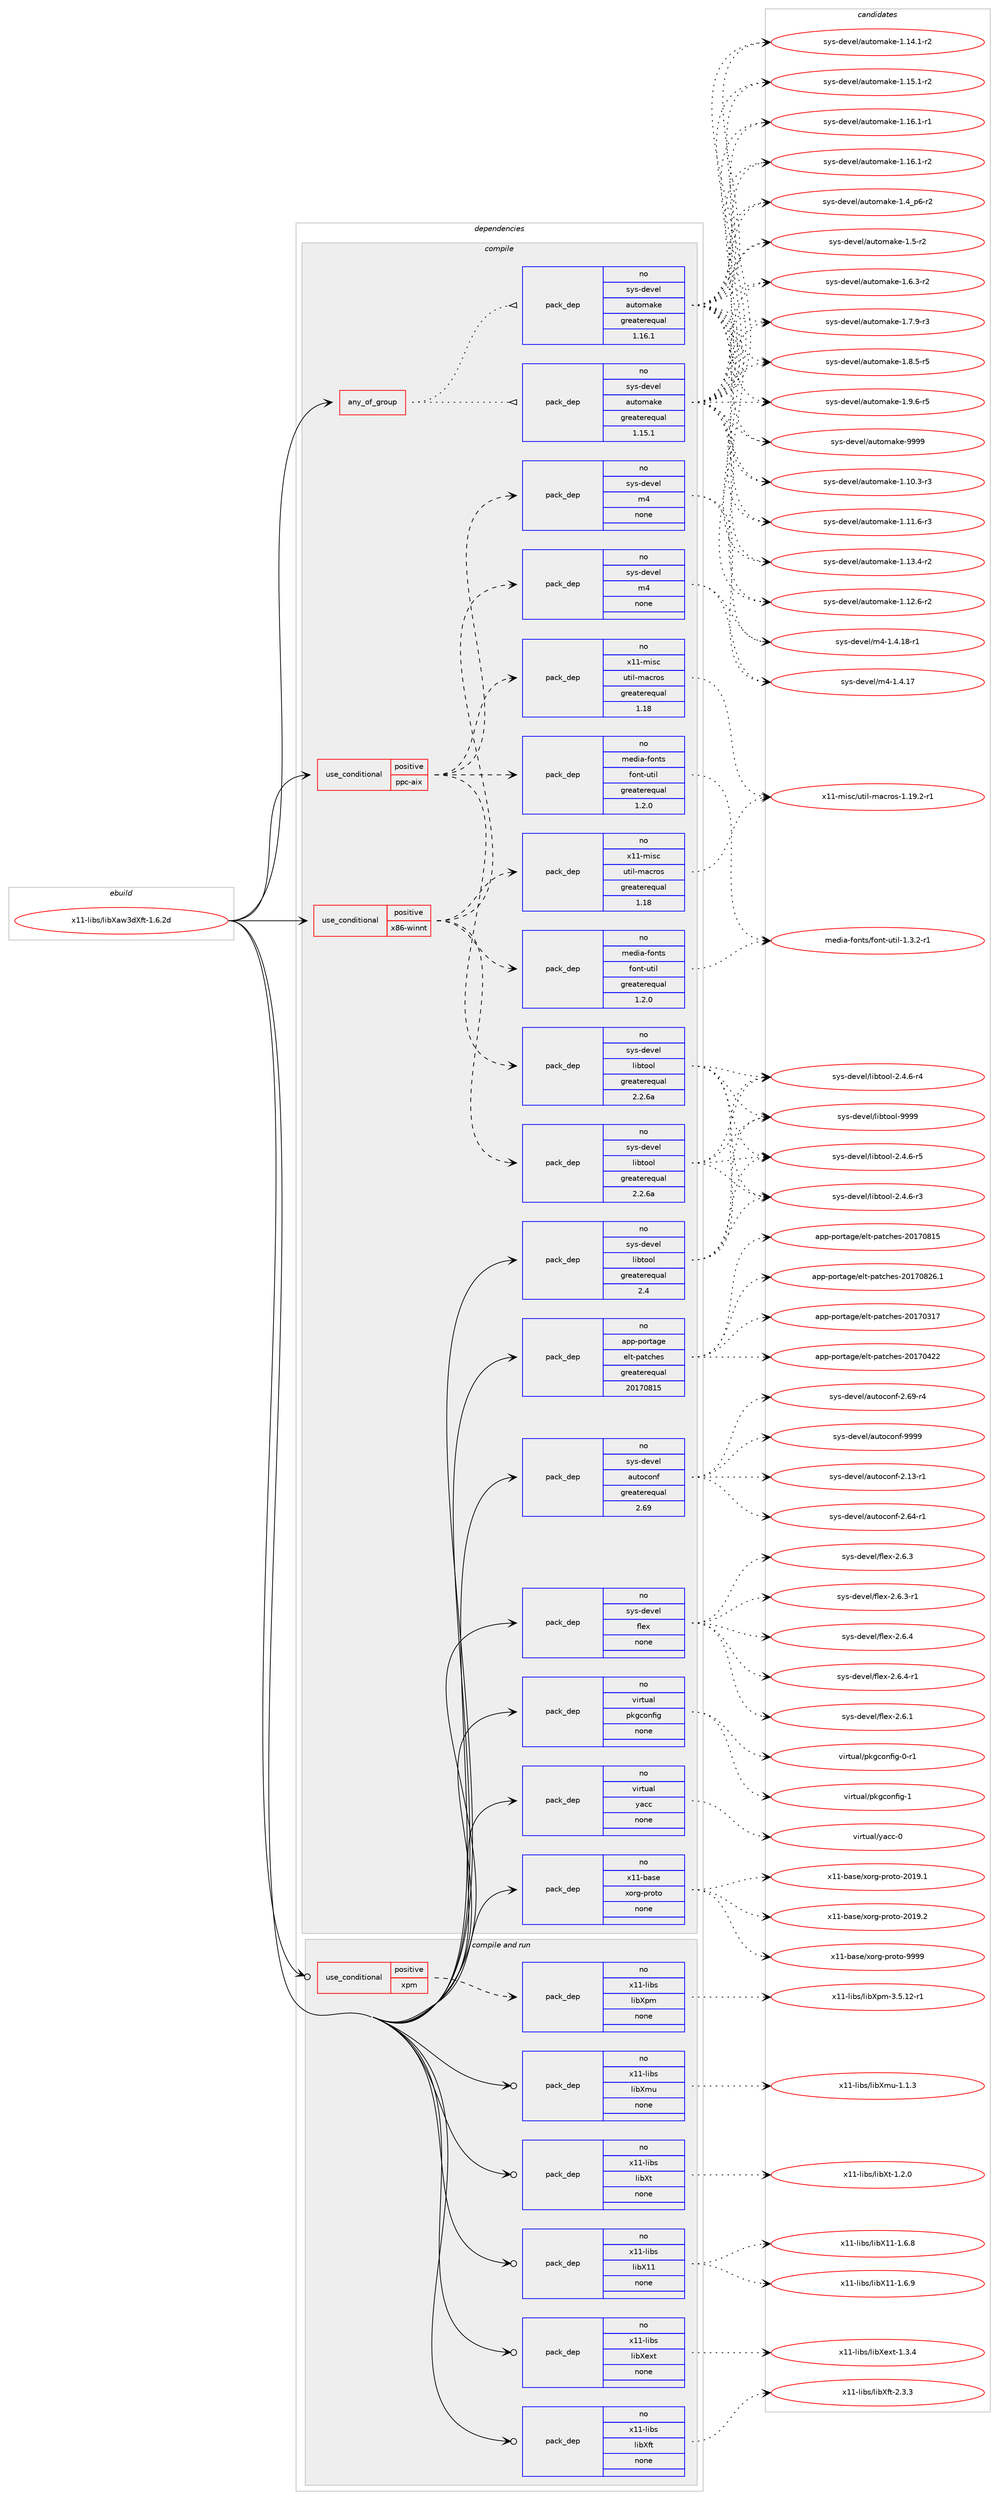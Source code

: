digraph prolog {

# *************
# Graph options
# *************

newrank=true;
concentrate=true;
compound=true;
graph [rankdir=LR,fontname=Helvetica,fontsize=10,ranksep=1.5];#, ranksep=2.5, nodesep=0.2];
edge  [arrowhead=vee];
node  [fontname=Helvetica,fontsize=10];

# **********
# The ebuild
# **********

subgraph cluster_leftcol {
color=gray;
rank=same;
label=<<i>ebuild</i>>;
id [label="x11-libs/libXaw3dXft-1.6.2d", color=red, width=4, href="../x11-libs/libXaw3dXft-1.6.2d.svg"];
}

# ****************
# The dependencies
# ****************

subgraph cluster_midcol {
color=gray;
label=<<i>dependencies</i>>;
subgraph cluster_compile {
fillcolor="#eeeeee";
style=filled;
label=<<i>compile</i>>;
subgraph any15970 {
dependency916281 [label=<<TABLE BORDER="0" CELLBORDER="1" CELLSPACING="0" CELLPADDING="4"><TR><TD CELLPADDING="10">any_of_group</TD></TR></TABLE>>, shape=none, color=red];subgraph pack680344 {
dependency916282 [label=<<TABLE BORDER="0" CELLBORDER="1" CELLSPACING="0" CELLPADDING="4" WIDTH="220"><TR><TD ROWSPAN="6" CELLPADDING="30">pack_dep</TD></TR><TR><TD WIDTH="110">no</TD></TR><TR><TD>sys-devel</TD></TR><TR><TD>automake</TD></TR><TR><TD>greaterequal</TD></TR><TR><TD>1.16.1</TD></TR></TABLE>>, shape=none, color=blue];
}
dependency916281:e -> dependency916282:w [weight=20,style="dotted",arrowhead="oinv"];
subgraph pack680345 {
dependency916283 [label=<<TABLE BORDER="0" CELLBORDER="1" CELLSPACING="0" CELLPADDING="4" WIDTH="220"><TR><TD ROWSPAN="6" CELLPADDING="30">pack_dep</TD></TR><TR><TD WIDTH="110">no</TD></TR><TR><TD>sys-devel</TD></TR><TR><TD>automake</TD></TR><TR><TD>greaterequal</TD></TR><TR><TD>1.15.1</TD></TR></TABLE>>, shape=none, color=blue];
}
dependency916281:e -> dependency916283:w [weight=20,style="dotted",arrowhead="oinv"];
}
id:e -> dependency916281:w [weight=20,style="solid",arrowhead="vee"];
subgraph cond219380 {
dependency916284 [label=<<TABLE BORDER="0" CELLBORDER="1" CELLSPACING="0" CELLPADDING="4"><TR><TD ROWSPAN="3" CELLPADDING="10">use_conditional</TD></TR><TR><TD>positive</TD></TR><TR><TD>ppc-aix</TD></TR></TABLE>>, shape=none, color=red];
subgraph pack680346 {
dependency916285 [label=<<TABLE BORDER="0" CELLBORDER="1" CELLSPACING="0" CELLPADDING="4" WIDTH="220"><TR><TD ROWSPAN="6" CELLPADDING="30">pack_dep</TD></TR><TR><TD WIDTH="110">no</TD></TR><TR><TD>sys-devel</TD></TR><TR><TD>libtool</TD></TR><TR><TD>greaterequal</TD></TR><TR><TD>2.2.6a</TD></TR></TABLE>>, shape=none, color=blue];
}
dependency916284:e -> dependency916285:w [weight=20,style="dashed",arrowhead="vee"];
subgraph pack680347 {
dependency916286 [label=<<TABLE BORDER="0" CELLBORDER="1" CELLSPACING="0" CELLPADDING="4" WIDTH="220"><TR><TD ROWSPAN="6" CELLPADDING="30">pack_dep</TD></TR><TR><TD WIDTH="110">no</TD></TR><TR><TD>sys-devel</TD></TR><TR><TD>m4</TD></TR><TR><TD>none</TD></TR><TR><TD></TD></TR></TABLE>>, shape=none, color=blue];
}
dependency916284:e -> dependency916286:w [weight=20,style="dashed",arrowhead="vee"];
subgraph pack680348 {
dependency916287 [label=<<TABLE BORDER="0" CELLBORDER="1" CELLSPACING="0" CELLPADDING="4" WIDTH="220"><TR><TD ROWSPAN="6" CELLPADDING="30">pack_dep</TD></TR><TR><TD WIDTH="110">no</TD></TR><TR><TD>x11-misc</TD></TR><TR><TD>util-macros</TD></TR><TR><TD>greaterequal</TD></TR><TR><TD>1.18</TD></TR></TABLE>>, shape=none, color=blue];
}
dependency916284:e -> dependency916287:w [weight=20,style="dashed",arrowhead="vee"];
subgraph pack680349 {
dependency916288 [label=<<TABLE BORDER="0" CELLBORDER="1" CELLSPACING="0" CELLPADDING="4" WIDTH="220"><TR><TD ROWSPAN="6" CELLPADDING="30">pack_dep</TD></TR><TR><TD WIDTH="110">no</TD></TR><TR><TD>media-fonts</TD></TR><TR><TD>font-util</TD></TR><TR><TD>greaterequal</TD></TR><TR><TD>1.2.0</TD></TR></TABLE>>, shape=none, color=blue];
}
dependency916284:e -> dependency916288:w [weight=20,style="dashed",arrowhead="vee"];
}
id:e -> dependency916284:w [weight=20,style="solid",arrowhead="vee"];
subgraph cond219381 {
dependency916289 [label=<<TABLE BORDER="0" CELLBORDER="1" CELLSPACING="0" CELLPADDING="4"><TR><TD ROWSPAN="3" CELLPADDING="10">use_conditional</TD></TR><TR><TD>positive</TD></TR><TR><TD>x86-winnt</TD></TR></TABLE>>, shape=none, color=red];
subgraph pack680350 {
dependency916290 [label=<<TABLE BORDER="0" CELLBORDER="1" CELLSPACING="0" CELLPADDING="4" WIDTH="220"><TR><TD ROWSPAN="6" CELLPADDING="30">pack_dep</TD></TR><TR><TD WIDTH="110">no</TD></TR><TR><TD>sys-devel</TD></TR><TR><TD>libtool</TD></TR><TR><TD>greaterequal</TD></TR><TR><TD>2.2.6a</TD></TR></TABLE>>, shape=none, color=blue];
}
dependency916289:e -> dependency916290:w [weight=20,style="dashed",arrowhead="vee"];
subgraph pack680351 {
dependency916291 [label=<<TABLE BORDER="0" CELLBORDER="1" CELLSPACING="0" CELLPADDING="4" WIDTH="220"><TR><TD ROWSPAN="6" CELLPADDING="30">pack_dep</TD></TR><TR><TD WIDTH="110">no</TD></TR><TR><TD>sys-devel</TD></TR><TR><TD>m4</TD></TR><TR><TD>none</TD></TR><TR><TD></TD></TR></TABLE>>, shape=none, color=blue];
}
dependency916289:e -> dependency916291:w [weight=20,style="dashed",arrowhead="vee"];
subgraph pack680352 {
dependency916292 [label=<<TABLE BORDER="0" CELLBORDER="1" CELLSPACING="0" CELLPADDING="4" WIDTH="220"><TR><TD ROWSPAN="6" CELLPADDING="30">pack_dep</TD></TR><TR><TD WIDTH="110">no</TD></TR><TR><TD>x11-misc</TD></TR><TR><TD>util-macros</TD></TR><TR><TD>greaterequal</TD></TR><TR><TD>1.18</TD></TR></TABLE>>, shape=none, color=blue];
}
dependency916289:e -> dependency916292:w [weight=20,style="dashed",arrowhead="vee"];
subgraph pack680353 {
dependency916293 [label=<<TABLE BORDER="0" CELLBORDER="1" CELLSPACING="0" CELLPADDING="4" WIDTH="220"><TR><TD ROWSPAN="6" CELLPADDING="30">pack_dep</TD></TR><TR><TD WIDTH="110">no</TD></TR><TR><TD>media-fonts</TD></TR><TR><TD>font-util</TD></TR><TR><TD>greaterequal</TD></TR><TR><TD>1.2.0</TD></TR></TABLE>>, shape=none, color=blue];
}
dependency916289:e -> dependency916293:w [weight=20,style="dashed",arrowhead="vee"];
}
id:e -> dependency916289:w [weight=20,style="solid",arrowhead="vee"];
subgraph pack680354 {
dependency916294 [label=<<TABLE BORDER="0" CELLBORDER="1" CELLSPACING="0" CELLPADDING="4" WIDTH="220"><TR><TD ROWSPAN="6" CELLPADDING="30">pack_dep</TD></TR><TR><TD WIDTH="110">no</TD></TR><TR><TD>app-portage</TD></TR><TR><TD>elt-patches</TD></TR><TR><TD>greaterequal</TD></TR><TR><TD>20170815</TD></TR></TABLE>>, shape=none, color=blue];
}
id:e -> dependency916294:w [weight=20,style="solid",arrowhead="vee"];
subgraph pack680355 {
dependency916295 [label=<<TABLE BORDER="0" CELLBORDER="1" CELLSPACING="0" CELLPADDING="4" WIDTH="220"><TR><TD ROWSPAN="6" CELLPADDING="30">pack_dep</TD></TR><TR><TD WIDTH="110">no</TD></TR><TR><TD>sys-devel</TD></TR><TR><TD>autoconf</TD></TR><TR><TD>greaterequal</TD></TR><TR><TD>2.69</TD></TR></TABLE>>, shape=none, color=blue];
}
id:e -> dependency916295:w [weight=20,style="solid",arrowhead="vee"];
subgraph pack680356 {
dependency916296 [label=<<TABLE BORDER="0" CELLBORDER="1" CELLSPACING="0" CELLPADDING="4" WIDTH="220"><TR><TD ROWSPAN="6" CELLPADDING="30">pack_dep</TD></TR><TR><TD WIDTH="110">no</TD></TR><TR><TD>sys-devel</TD></TR><TR><TD>flex</TD></TR><TR><TD>none</TD></TR><TR><TD></TD></TR></TABLE>>, shape=none, color=blue];
}
id:e -> dependency916296:w [weight=20,style="solid",arrowhead="vee"];
subgraph pack680357 {
dependency916297 [label=<<TABLE BORDER="0" CELLBORDER="1" CELLSPACING="0" CELLPADDING="4" WIDTH="220"><TR><TD ROWSPAN="6" CELLPADDING="30">pack_dep</TD></TR><TR><TD WIDTH="110">no</TD></TR><TR><TD>sys-devel</TD></TR><TR><TD>libtool</TD></TR><TR><TD>greaterequal</TD></TR><TR><TD>2.4</TD></TR></TABLE>>, shape=none, color=blue];
}
id:e -> dependency916297:w [weight=20,style="solid",arrowhead="vee"];
subgraph pack680358 {
dependency916298 [label=<<TABLE BORDER="0" CELLBORDER="1" CELLSPACING="0" CELLPADDING="4" WIDTH="220"><TR><TD ROWSPAN="6" CELLPADDING="30">pack_dep</TD></TR><TR><TD WIDTH="110">no</TD></TR><TR><TD>virtual</TD></TR><TR><TD>pkgconfig</TD></TR><TR><TD>none</TD></TR><TR><TD></TD></TR></TABLE>>, shape=none, color=blue];
}
id:e -> dependency916298:w [weight=20,style="solid",arrowhead="vee"];
subgraph pack680359 {
dependency916299 [label=<<TABLE BORDER="0" CELLBORDER="1" CELLSPACING="0" CELLPADDING="4" WIDTH="220"><TR><TD ROWSPAN="6" CELLPADDING="30">pack_dep</TD></TR><TR><TD WIDTH="110">no</TD></TR><TR><TD>virtual</TD></TR><TR><TD>yacc</TD></TR><TR><TD>none</TD></TR><TR><TD></TD></TR></TABLE>>, shape=none, color=blue];
}
id:e -> dependency916299:w [weight=20,style="solid",arrowhead="vee"];
subgraph pack680360 {
dependency916300 [label=<<TABLE BORDER="0" CELLBORDER="1" CELLSPACING="0" CELLPADDING="4" WIDTH="220"><TR><TD ROWSPAN="6" CELLPADDING="30">pack_dep</TD></TR><TR><TD WIDTH="110">no</TD></TR><TR><TD>x11-base</TD></TR><TR><TD>xorg-proto</TD></TR><TR><TD>none</TD></TR><TR><TD></TD></TR></TABLE>>, shape=none, color=blue];
}
id:e -> dependency916300:w [weight=20,style="solid",arrowhead="vee"];
}
subgraph cluster_compileandrun {
fillcolor="#eeeeee";
style=filled;
label=<<i>compile and run</i>>;
subgraph cond219382 {
dependency916301 [label=<<TABLE BORDER="0" CELLBORDER="1" CELLSPACING="0" CELLPADDING="4"><TR><TD ROWSPAN="3" CELLPADDING="10">use_conditional</TD></TR><TR><TD>positive</TD></TR><TR><TD>xpm</TD></TR></TABLE>>, shape=none, color=red];
subgraph pack680361 {
dependency916302 [label=<<TABLE BORDER="0" CELLBORDER="1" CELLSPACING="0" CELLPADDING="4" WIDTH="220"><TR><TD ROWSPAN="6" CELLPADDING="30">pack_dep</TD></TR><TR><TD WIDTH="110">no</TD></TR><TR><TD>x11-libs</TD></TR><TR><TD>libXpm</TD></TR><TR><TD>none</TD></TR><TR><TD></TD></TR></TABLE>>, shape=none, color=blue];
}
dependency916301:e -> dependency916302:w [weight=20,style="dashed",arrowhead="vee"];
}
id:e -> dependency916301:w [weight=20,style="solid",arrowhead="odotvee"];
subgraph pack680362 {
dependency916303 [label=<<TABLE BORDER="0" CELLBORDER="1" CELLSPACING="0" CELLPADDING="4" WIDTH="220"><TR><TD ROWSPAN="6" CELLPADDING="30">pack_dep</TD></TR><TR><TD WIDTH="110">no</TD></TR><TR><TD>x11-libs</TD></TR><TR><TD>libX11</TD></TR><TR><TD>none</TD></TR><TR><TD></TD></TR></TABLE>>, shape=none, color=blue];
}
id:e -> dependency916303:w [weight=20,style="solid",arrowhead="odotvee"];
subgraph pack680363 {
dependency916304 [label=<<TABLE BORDER="0" CELLBORDER="1" CELLSPACING="0" CELLPADDING="4" WIDTH="220"><TR><TD ROWSPAN="6" CELLPADDING="30">pack_dep</TD></TR><TR><TD WIDTH="110">no</TD></TR><TR><TD>x11-libs</TD></TR><TR><TD>libXext</TD></TR><TR><TD>none</TD></TR><TR><TD></TD></TR></TABLE>>, shape=none, color=blue];
}
id:e -> dependency916304:w [weight=20,style="solid",arrowhead="odotvee"];
subgraph pack680364 {
dependency916305 [label=<<TABLE BORDER="0" CELLBORDER="1" CELLSPACING="0" CELLPADDING="4" WIDTH="220"><TR><TD ROWSPAN="6" CELLPADDING="30">pack_dep</TD></TR><TR><TD WIDTH="110">no</TD></TR><TR><TD>x11-libs</TD></TR><TR><TD>libXft</TD></TR><TR><TD>none</TD></TR><TR><TD></TD></TR></TABLE>>, shape=none, color=blue];
}
id:e -> dependency916305:w [weight=20,style="solid",arrowhead="odotvee"];
subgraph pack680365 {
dependency916306 [label=<<TABLE BORDER="0" CELLBORDER="1" CELLSPACING="0" CELLPADDING="4" WIDTH="220"><TR><TD ROWSPAN="6" CELLPADDING="30">pack_dep</TD></TR><TR><TD WIDTH="110">no</TD></TR><TR><TD>x11-libs</TD></TR><TR><TD>libXmu</TD></TR><TR><TD>none</TD></TR><TR><TD></TD></TR></TABLE>>, shape=none, color=blue];
}
id:e -> dependency916306:w [weight=20,style="solid",arrowhead="odotvee"];
subgraph pack680366 {
dependency916307 [label=<<TABLE BORDER="0" CELLBORDER="1" CELLSPACING="0" CELLPADDING="4" WIDTH="220"><TR><TD ROWSPAN="6" CELLPADDING="30">pack_dep</TD></TR><TR><TD WIDTH="110">no</TD></TR><TR><TD>x11-libs</TD></TR><TR><TD>libXt</TD></TR><TR><TD>none</TD></TR><TR><TD></TD></TR></TABLE>>, shape=none, color=blue];
}
id:e -> dependency916307:w [weight=20,style="solid",arrowhead="odotvee"];
}
subgraph cluster_run {
fillcolor="#eeeeee";
style=filled;
label=<<i>run</i>>;
}
}

# **************
# The candidates
# **************

subgraph cluster_choices {
rank=same;
color=gray;
label=<<i>candidates</i>>;

subgraph choice680344 {
color=black;
nodesep=1;
choice11512111545100101118101108479711711611110997107101454946494846514511451 [label="sys-devel/automake-1.10.3-r3", color=red, width=4,href="../sys-devel/automake-1.10.3-r3.svg"];
choice11512111545100101118101108479711711611110997107101454946494946544511451 [label="sys-devel/automake-1.11.6-r3", color=red, width=4,href="../sys-devel/automake-1.11.6-r3.svg"];
choice11512111545100101118101108479711711611110997107101454946495046544511450 [label="sys-devel/automake-1.12.6-r2", color=red, width=4,href="../sys-devel/automake-1.12.6-r2.svg"];
choice11512111545100101118101108479711711611110997107101454946495146524511450 [label="sys-devel/automake-1.13.4-r2", color=red, width=4,href="../sys-devel/automake-1.13.4-r2.svg"];
choice11512111545100101118101108479711711611110997107101454946495246494511450 [label="sys-devel/automake-1.14.1-r2", color=red, width=4,href="../sys-devel/automake-1.14.1-r2.svg"];
choice11512111545100101118101108479711711611110997107101454946495346494511450 [label="sys-devel/automake-1.15.1-r2", color=red, width=4,href="../sys-devel/automake-1.15.1-r2.svg"];
choice11512111545100101118101108479711711611110997107101454946495446494511449 [label="sys-devel/automake-1.16.1-r1", color=red, width=4,href="../sys-devel/automake-1.16.1-r1.svg"];
choice11512111545100101118101108479711711611110997107101454946495446494511450 [label="sys-devel/automake-1.16.1-r2", color=red, width=4,href="../sys-devel/automake-1.16.1-r2.svg"];
choice115121115451001011181011084797117116111109971071014549465295112544511450 [label="sys-devel/automake-1.4_p6-r2", color=red, width=4,href="../sys-devel/automake-1.4_p6-r2.svg"];
choice11512111545100101118101108479711711611110997107101454946534511450 [label="sys-devel/automake-1.5-r2", color=red, width=4,href="../sys-devel/automake-1.5-r2.svg"];
choice115121115451001011181011084797117116111109971071014549465446514511450 [label="sys-devel/automake-1.6.3-r2", color=red, width=4,href="../sys-devel/automake-1.6.3-r2.svg"];
choice115121115451001011181011084797117116111109971071014549465546574511451 [label="sys-devel/automake-1.7.9-r3", color=red, width=4,href="../sys-devel/automake-1.7.9-r3.svg"];
choice115121115451001011181011084797117116111109971071014549465646534511453 [label="sys-devel/automake-1.8.5-r5", color=red, width=4,href="../sys-devel/automake-1.8.5-r5.svg"];
choice115121115451001011181011084797117116111109971071014549465746544511453 [label="sys-devel/automake-1.9.6-r5", color=red, width=4,href="../sys-devel/automake-1.9.6-r5.svg"];
choice115121115451001011181011084797117116111109971071014557575757 [label="sys-devel/automake-9999", color=red, width=4,href="../sys-devel/automake-9999.svg"];
dependency916282:e -> choice11512111545100101118101108479711711611110997107101454946494846514511451:w [style=dotted,weight="100"];
dependency916282:e -> choice11512111545100101118101108479711711611110997107101454946494946544511451:w [style=dotted,weight="100"];
dependency916282:e -> choice11512111545100101118101108479711711611110997107101454946495046544511450:w [style=dotted,weight="100"];
dependency916282:e -> choice11512111545100101118101108479711711611110997107101454946495146524511450:w [style=dotted,weight="100"];
dependency916282:e -> choice11512111545100101118101108479711711611110997107101454946495246494511450:w [style=dotted,weight="100"];
dependency916282:e -> choice11512111545100101118101108479711711611110997107101454946495346494511450:w [style=dotted,weight="100"];
dependency916282:e -> choice11512111545100101118101108479711711611110997107101454946495446494511449:w [style=dotted,weight="100"];
dependency916282:e -> choice11512111545100101118101108479711711611110997107101454946495446494511450:w [style=dotted,weight="100"];
dependency916282:e -> choice115121115451001011181011084797117116111109971071014549465295112544511450:w [style=dotted,weight="100"];
dependency916282:e -> choice11512111545100101118101108479711711611110997107101454946534511450:w [style=dotted,weight="100"];
dependency916282:e -> choice115121115451001011181011084797117116111109971071014549465446514511450:w [style=dotted,weight="100"];
dependency916282:e -> choice115121115451001011181011084797117116111109971071014549465546574511451:w [style=dotted,weight="100"];
dependency916282:e -> choice115121115451001011181011084797117116111109971071014549465646534511453:w [style=dotted,weight="100"];
dependency916282:e -> choice115121115451001011181011084797117116111109971071014549465746544511453:w [style=dotted,weight="100"];
dependency916282:e -> choice115121115451001011181011084797117116111109971071014557575757:w [style=dotted,weight="100"];
}
subgraph choice680345 {
color=black;
nodesep=1;
choice11512111545100101118101108479711711611110997107101454946494846514511451 [label="sys-devel/automake-1.10.3-r3", color=red, width=4,href="../sys-devel/automake-1.10.3-r3.svg"];
choice11512111545100101118101108479711711611110997107101454946494946544511451 [label="sys-devel/automake-1.11.6-r3", color=red, width=4,href="../sys-devel/automake-1.11.6-r3.svg"];
choice11512111545100101118101108479711711611110997107101454946495046544511450 [label="sys-devel/automake-1.12.6-r2", color=red, width=4,href="../sys-devel/automake-1.12.6-r2.svg"];
choice11512111545100101118101108479711711611110997107101454946495146524511450 [label="sys-devel/automake-1.13.4-r2", color=red, width=4,href="../sys-devel/automake-1.13.4-r2.svg"];
choice11512111545100101118101108479711711611110997107101454946495246494511450 [label="sys-devel/automake-1.14.1-r2", color=red, width=4,href="../sys-devel/automake-1.14.1-r2.svg"];
choice11512111545100101118101108479711711611110997107101454946495346494511450 [label="sys-devel/automake-1.15.1-r2", color=red, width=4,href="../sys-devel/automake-1.15.1-r2.svg"];
choice11512111545100101118101108479711711611110997107101454946495446494511449 [label="sys-devel/automake-1.16.1-r1", color=red, width=4,href="../sys-devel/automake-1.16.1-r1.svg"];
choice11512111545100101118101108479711711611110997107101454946495446494511450 [label="sys-devel/automake-1.16.1-r2", color=red, width=4,href="../sys-devel/automake-1.16.1-r2.svg"];
choice115121115451001011181011084797117116111109971071014549465295112544511450 [label="sys-devel/automake-1.4_p6-r2", color=red, width=4,href="../sys-devel/automake-1.4_p6-r2.svg"];
choice11512111545100101118101108479711711611110997107101454946534511450 [label="sys-devel/automake-1.5-r2", color=red, width=4,href="../sys-devel/automake-1.5-r2.svg"];
choice115121115451001011181011084797117116111109971071014549465446514511450 [label="sys-devel/automake-1.6.3-r2", color=red, width=4,href="../sys-devel/automake-1.6.3-r2.svg"];
choice115121115451001011181011084797117116111109971071014549465546574511451 [label="sys-devel/automake-1.7.9-r3", color=red, width=4,href="../sys-devel/automake-1.7.9-r3.svg"];
choice115121115451001011181011084797117116111109971071014549465646534511453 [label="sys-devel/automake-1.8.5-r5", color=red, width=4,href="../sys-devel/automake-1.8.5-r5.svg"];
choice115121115451001011181011084797117116111109971071014549465746544511453 [label="sys-devel/automake-1.9.6-r5", color=red, width=4,href="../sys-devel/automake-1.9.6-r5.svg"];
choice115121115451001011181011084797117116111109971071014557575757 [label="sys-devel/automake-9999", color=red, width=4,href="../sys-devel/automake-9999.svg"];
dependency916283:e -> choice11512111545100101118101108479711711611110997107101454946494846514511451:w [style=dotted,weight="100"];
dependency916283:e -> choice11512111545100101118101108479711711611110997107101454946494946544511451:w [style=dotted,weight="100"];
dependency916283:e -> choice11512111545100101118101108479711711611110997107101454946495046544511450:w [style=dotted,weight="100"];
dependency916283:e -> choice11512111545100101118101108479711711611110997107101454946495146524511450:w [style=dotted,weight="100"];
dependency916283:e -> choice11512111545100101118101108479711711611110997107101454946495246494511450:w [style=dotted,weight="100"];
dependency916283:e -> choice11512111545100101118101108479711711611110997107101454946495346494511450:w [style=dotted,weight="100"];
dependency916283:e -> choice11512111545100101118101108479711711611110997107101454946495446494511449:w [style=dotted,weight="100"];
dependency916283:e -> choice11512111545100101118101108479711711611110997107101454946495446494511450:w [style=dotted,weight="100"];
dependency916283:e -> choice115121115451001011181011084797117116111109971071014549465295112544511450:w [style=dotted,weight="100"];
dependency916283:e -> choice11512111545100101118101108479711711611110997107101454946534511450:w [style=dotted,weight="100"];
dependency916283:e -> choice115121115451001011181011084797117116111109971071014549465446514511450:w [style=dotted,weight="100"];
dependency916283:e -> choice115121115451001011181011084797117116111109971071014549465546574511451:w [style=dotted,weight="100"];
dependency916283:e -> choice115121115451001011181011084797117116111109971071014549465646534511453:w [style=dotted,weight="100"];
dependency916283:e -> choice115121115451001011181011084797117116111109971071014549465746544511453:w [style=dotted,weight="100"];
dependency916283:e -> choice115121115451001011181011084797117116111109971071014557575757:w [style=dotted,weight="100"];
}
subgraph choice680346 {
color=black;
nodesep=1;
choice1151211154510010111810110847108105981161111111084550465246544511451 [label="sys-devel/libtool-2.4.6-r3", color=red, width=4,href="../sys-devel/libtool-2.4.6-r3.svg"];
choice1151211154510010111810110847108105981161111111084550465246544511452 [label="sys-devel/libtool-2.4.6-r4", color=red, width=4,href="../sys-devel/libtool-2.4.6-r4.svg"];
choice1151211154510010111810110847108105981161111111084550465246544511453 [label="sys-devel/libtool-2.4.6-r5", color=red, width=4,href="../sys-devel/libtool-2.4.6-r5.svg"];
choice1151211154510010111810110847108105981161111111084557575757 [label="sys-devel/libtool-9999", color=red, width=4,href="../sys-devel/libtool-9999.svg"];
dependency916285:e -> choice1151211154510010111810110847108105981161111111084550465246544511451:w [style=dotted,weight="100"];
dependency916285:e -> choice1151211154510010111810110847108105981161111111084550465246544511452:w [style=dotted,weight="100"];
dependency916285:e -> choice1151211154510010111810110847108105981161111111084550465246544511453:w [style=dotted,weight="100"];
dependency916285:e -> choice1151211154510010111810110847108105981161111111084557575757:w [style=dotted,weight="100"];
}
subgraph choice680347 {
color=black;
nodesep=1;
choice11512111545100101118101108471095245494652464955 [label="sys-devel/m4-1.4.17", color=red, width=4,href="../sys-devel/m4-1.4.17.svg"];
choice115121115451001011181011084710952454946524649564511449 [label="sys-devel/m4-1.4.18-r1", color=red, width=4,href="../sys-devel/m4-1.4.18-r1.svg"];
dependency916286:e -> choice11512111545100101118101108471095245494652464955:w [style=dotted,weight="100"];
dependency916286:e -> choice115121115451001011181011084710952454946524649564511449:w [style=dotted,weight="100"];
}
subgraph choice680348 {
color=black;
nodesep=1;
choice1204949451091051159947117116105108451099799114111115454946495746504511449 [label="x11-misc/util-macros-1.19.2-r1", color=red, width=4,href="../x11-misc/util-macros-1.19.2-r1.svg"];
dependency916287:e -> choice1204949451091051159947117116105108451099799114111115454946495746504511449:w [style=dotted,weight="100"];
}
subgraph choice680349 {
color=black;
nodesep=1;
choice109101100105974510211111011611547102111110116451171161051084549465146504511449 [label="media-fonts/font-util-1.3.2-r1", color=red, width=4,href="../media-fonts/font-util-1.3.2-r1.svg"];
dependency916288:e -> choice109101100105974510211111011611547102111110116451171161051084549465146504511449:w [style=dotted,weight="100"];
}
subgraph choice680350 {
color=black;
nodesep=1;
choice1151211154510010111810110847108105981161111111084550465246544511451 [label="sys-devel/libtool-2.4.6-r3", color=red, width=4,href="../sys-devel/libtool-2.4.6-r3.svg"];
choice1151211154510010111810110847108105981161111111084550465246544511452 [label="sys-devel/libtool-2.4.6-r4", color=red, width=4,href="../sys-devel/libtool-2.4.6-r4.svg"];
choice1151211154510010111810110847108105981161111111084550465246544511453 [label="sys-devel/libtool-2.4.6-r5", color=red, width=4,href="../sys-devel/libtool-2.4.6-r5.svg"];
choice1151211154510010111810110847108105981161111111084557575757 [label="sys-devel/libtool-9999", color=red, width=4,href="../sys-devel/libtool-9999.svg"];
dependency916290:e -> choice1151211154510010111810110847108105981161111111084550465246544511451:w [style=dotted,weight="100"];
dependency916290:e -> choice1151211154510010111810110847108105981161111111084550465246544511452:w [style=dotted,weight="100"];
dependency916290:e -> choice1151211154510010111810110847108105981161111111084550465246544511453:w [style=dotted,weight="100"];
dependency916290:e -> choice1151211154510010111810110847108105981161111111084557575757:w [style=dotted,weight="100"];
}
subgraph choice680351 {
color=black;
nodesep=1;
choice11512111545100101118101108471095245494652464955 [label="sys-devel/m4-1.4.17", color=red, width=4,href="../sys-devel/m4-1.4.17.svg"];
choice115121115451001011181011084710952454946524649564511449 [label="sys-devel/m4-1.4.18-r1", color=red, width=4,href="../sys-devel/m4-1.4.18-r1.svg"];
dependency916291:e -> choice11512111545100101118101108471095245494652464955:w [style=dotted,weight="100"];
dependency916291:e -> choice115121115451001011181011084710952454946524649564511449:w [style=dotted,weight="100"];
}
subgraph choice680352 {
color=black;
nodesep=1;
choice1204949451091051159947117116105108451099799114111115454946495746504511449 [label="x11-misc/util-macros-1.19.2-r1", color=red, width=4,href="../x11-misc/util-macros-1.19.2-r1.svg"];
dependency916292:e -> choice1204949451091051159947117116105108451099799114111115454946495746504511449:w [style=dotted,weight="100"];
}
subgraph choice680353 {
color=black;
nodesep=1;
choice109101100105974510211111011611547102111110116451171161051084549465146504511449 [label="media-fonts/font-util-1.3.2-r1", color=red, width=4,href="../media-fonts/font-util-1.3.2-r1.svg"];
dependency916293:e -> choice109101100105974510211111011611547102111110116451171161051084549465146504511449:w [style=dotted,weight="100"];
}
subgraph choice680354 {
color=black;
nodesep=1;
choice97112112451121111141169710310147101108116451129711699104101115455048495548514955 [label="app-portage/elt-patches-20170317", color=red, width=4,href="../app-portage/elt-patches-20170317.svg"];
choice97112112451121111141169710310147101108116451129711699104101115455048495548525050 [label="app-portage/elt-patches-20170422", color=red, width=4,href="../app-portage/elt-patches-20170422.svg"];
choice97112112451121111141169710310147101108116451129711699104101115455048495548564953 [label="app-portage/elt-patches-20170815", color=red, width=4,href="../app-portage/elt-patches-20170815.svg"];
choice971121124511211111411697103101471011081164511297116991041011154550484955485650544649 [label="app-portage/elt-patches-20170826.1", color=red, width=4,href="../app-portage/elt-patches-20170826.1.svg"];
dependency916294:e -> choice97112112451121111141169710310147101108116451129711699104101115455048495548514955:w [style=dotted,weight="100"];
dependency916294:e -> choice97112112451121111141169710310147101108116451129711699104101115455048495548525050:w [style=dotted,weight="100"];
dependency916294:e -> choice97112112451121111141169710310147101108116451129711699104101115455048495548564953:w [style=dotted,weight="100"];
dependency916294:e -> choice971121124511211111411697103101471011081164511297116991041011154550484955485650544649:w [style=dotted,weight="100"];
}
subgraph choice680355 {
color=black;
nodesep=1;
choice1151211154510010111810110847971171161119911111010245504649514511449 [label="sys-devel/autoconf-2.13-r1", color=red, width=4,href="../sys-devel/autoconf-2.13-r1.svg"];
choice1151211154510010111810110847971171161119911111010245504654524511449 [label="sys-devel/autoconf-2.64-r1", color=red, width=4,href="../sys-devel/autoconf-2.64-r1.svg"];
choice1151211154510010111810110847971171161119911111010245504654574511452 [label="sys-devel/autoconf-2.69-r4", color=red, width=4,href="../sys-devel/autoconf-2.69-r4.svg"];
choice115121115451001011181011084797117116111991111101024557575757 [label="sys-devel/autoconf-9999", color=red, width=4,href="../sys-devel/autoconf-9999.svg"];
dependency916295:e -> choice1151211154510010111810110847971171161119911111010245504649514511449:w [style=dotted,weight="100"];
dependency916295:e -> choice1151211154510010111810110847971171161119911111010245504654524511449:w [style=dotted,weight="100"];
dependency916295:e -> choice1151211154510010111810110847971171161119911111010245504654574511452:w [style=dotted,weight="100"];
dependency916295:e -> choice115121115451001011181011084797117116111991111101024557575757:w [style=dotted,weight="100"];
}
subgraph choice680356 {
color=black;
nodesep=1;
choice1151211154510010111810110847102108101120455046544649 [label="sys-devel/flex-2.6.1", color=red, width=4,href="../sys-devel/flex-2.6.1.svg"];
choice1151211154510010111810110847102108101120455046544651 [label="sys-devel/flex-2.6.3", color=red, width=4,href="../sys-devel/flex-2.6.3.svg"];
choice11512111545100101118101108471021081011204550465446514511449 [label="sys-devel/flex-2.6.3-r1", color=red, width=4,href="../sys-devel/flex-2.6.3-r1.svg"];
choice1151211154510010111810110847102108101120455046544652 [label="sys-devel/flex-2.6.4", color=red, width=4,href="../sys-devel/flex-2.6.4.svg"];
choice11512111545100101118101108471021081011204550465446524511449 [label="sys-devel/flex-2.6.4-r1", color=red, width=4,href="../sys-devel/flex-2.6.4-r1.svg"];
dependency916296:e -> choice1151211154510010111810110847102108101120455046544649:w [style=dotted,weight="100"];
dependency916296:e -> choice1151211154510010111810110847102108101120455046544651:w [style=dotted,weight="100"];
dependency916296:e -> choice11512111545100101118101108471021081011204550465446514511449:w [style=dotted,weight="100"];
dependency916296:e -> choice1151211154510010111810110847102108101120455046544652:w [style=dotted,weight="100"];
dependency916296:e -> choice11512111545100101118101108471021081011204550465446524511449:w [style=dotted,weight="100"];
}
subgraph choice680357 {
color=black;
nodesep=1;
choice1151211154510010111810110847108105981161111111084550465246544511451 [label="sys-devel/libtool-2.4.6-r3", color=red, width=4,href="../sys-devel/libtool-2.4.6-r3.svg"];
choice1151211154510010111810110847108105981161111111084550465246544511452 [label="sys-devel/libtool-2.4.6-r4", color=red, width=4,href="../sys-devel/libtool-2.4.6-r4.svg"];
choice1151211154510010111810110847108105981161111111084550465246544511453 [label="sys-devel/libtool-2.4.6-r5", color=red, width=4,href="../sys-devel/libtool-2.4.6-r5.svg"];
choice1151211154510010111810110847108105981161111111084557575757 [label="sys-devel/libtool-9999", color=red, width=4,href="../sys-devel/libtool-9999.svg"];
dependency916297:e -> choice1151211154510010111810110847108105981161111111084550465246544511451:w [style=dotted,weight="100"];
dependency916297:e -> choice1151211154510010111810110847108105981161111111084550465246544511452:w [style=dotted,weight="100"];
dependency916297:e -> choice1151211154510010111810110847108105981161111111084550465246544511453:w [style=dotted,weight="100"];
dependency916297:e -> choice1151211154510010111810110847108105981161111111084557575757:w [style=dotted,weight="100"];
}
subgraph choice680358 {
color=black;
nodesep=1;
choice11810511411611797108471121071039911111010210510345484511449 [label="virtual/pkgconfig-0-r1", color=red, width=4,href="../virtual/pkgconfig-0-r1.svg"];
choice1181051141161179710847112107103991111101021051034549 [label="virtual/pkgconfig-1", color=red, width=4,href="../virtual/pkgconfig-1.svg"];
dependency916298:e -> choice11810511411611797108471121071039911111010210510345484511449:w [style=dotted,weight="100"];
dependency916298:e -> choice1181051141161179710847112107103991111101021051034549:w [style=dotted,weight="100"];
}
subgraph choice680359 {
color=black;
nodesep=1;
choice11810511411611797108471219799994548 [label="virtual/yacc-0", color=red, width=4,href="../virtual/yacc-0.svg"];
dependency916299:e -> choice11810511411611797108471219799994548:w [style=dotted,weight="100"];
}
subgraph choice680360 {
color=black;
nodesep=1;
choice1204949459897115101471201111141034511211411111611145504849574649 [label="x11-base/xorg-proto-2019.1", color=red, width=4,href="../x11-base/xorg-proto-2019.1.svg"];
choice1204949459897115101471201111141034511211411111611145504849574650 [label="x11-base/xorg-proto-2019.2", color=red, width=4,href="../x11-base/xorg-proto-2019.2.svg"];
choice120494945989711510147120111114103451121141111161114557575757 [label="x11-base/xorg-proto-9999", color=red, width=4,href="../x11-base/xorg-proto-9999.svg"];
dependency916300:e -> choice1204949459897115101471201111141034511211411111611145504849574649:w [style=dotted,weight="100"];
dependency916300:e -> choice1204949459897115101471201111141034511211411111611145504849574650:w [style=dotted,weight="100"];
dependency916300:e -> choice120494945989711510147120111114103451121141111161114557575757:w [style=dotted,weight="100"];
}
subgraph choice680361 {
color=black;
nodesep=1;
choice12049494510810598115471081059888112109455146534649504511449 [label="x11-libs/libXpm-3.5.12-r1", color=red, width=4,href="../x11-libs/libXpm-3.5.12-r1.svg"];
dependency916302:e -> choice12049494510810598115471081059888112109455146534649504511449:w [style=dotted,weight="100"];
}
subgraph choice680362 {
color=black;
nodesep=1;
choice120494945108105981154710810598884949454946544656 [label="x11-libs/libX11-1.6.8", color=red, width=4,href="../x11-libs/libX11-1.6.8.svg"];
choice120494945108105981154710810598884949454946544657 [label="x11-libs/libX11-1.6.9", color=red, width=4,href="../x11-libs/libX11-1.6.9.svg"];
dependency916303:e -> choice120494945108105981154710810598884949454946544656:w [style=dotted,weight="100"];
dependency916303:e -> choice120494945108105981154710810598884949454946544657:w [style=dotted,weight="100"];
}
subgraph choice680363 {
color=black;
nodesep=1;
choice12049494510810598115471081059888101120116454946514652 [label="x11-libs/libXext-1.3.4", color=red, width=4,href="../x11-libs/libXext-1.3.4.svg"];
dependency916304:e -> choice12049494510810598115471081059888101120116454946514652:w [style=dotted,weight="100"];
}
subgraph choice680364 {
color=black;
nodesep=1;
choice12049494510810598115471081059888102116455046514651 [label="x11-libs/libXft-2.3.3", color=red, width=4,href="../x11-libs/libXft-2.3.3.svg"];
dependency916305:e -> choice12049494510810598115471081059888102116455046514651:w [style=dotted,weight="100"];
}
subgraph choice680365 {
color=black;
nodesep=1;
choice12049494510810598115471081059888109117454946494651 [label="x11-libs/libXmu-1.1.3", color=red, width=4,href="../x11-libs/libXmu-1.1.3.svg"];
dependency916306:e -> choice12049494510810598115471081059888109117454946494651:w [style=dotted,weight="100"];
}
subgraph choice680366 {
color=black;
nodesep=1;
choice12049494510810598115471081059888116454946504648 [label="x11-libs/libXt-1.2.0", color=red, width=4,href="../x11-libs/libXt-1.2.0.svg"];
dependency916307:e -> choice12049494510810598115471081059888116454946504648:w [style=dotted,weight="100"];
}
}

}

